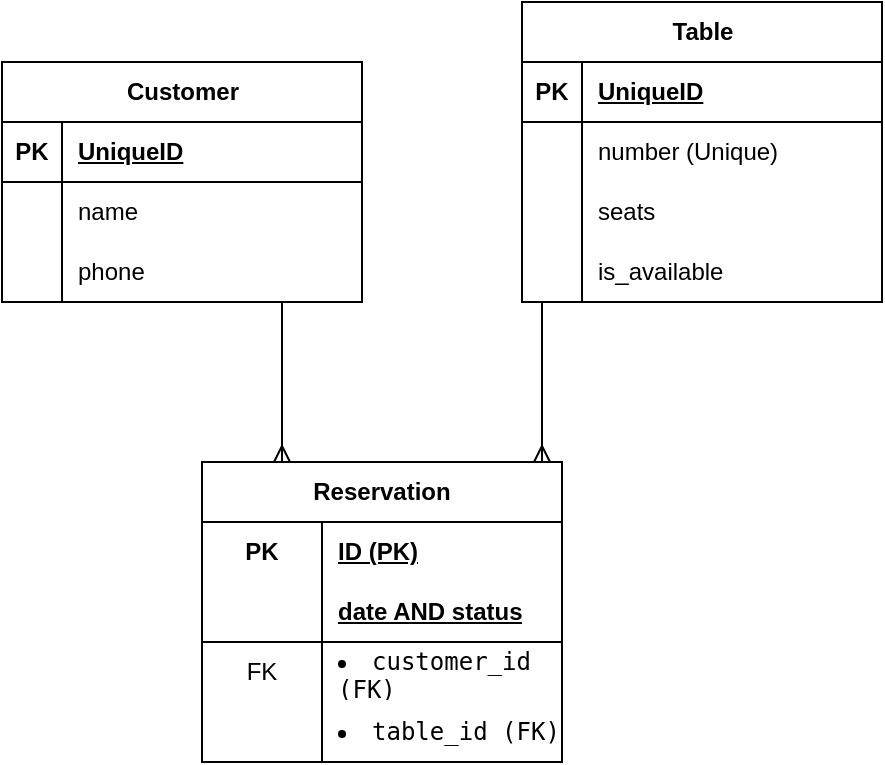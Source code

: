 <mxfile version="26.1.0">
  <diagram name="Страница — 1" id="Jnu1SOh37NFSStD7xtNY">
    <mxGraphModel dx="1050" dy="522" grid="1" gridSize="10" guides="1" tooltips="1" connect="1" arrows="1" fold="1" page="1" pageScale="1" pageWidth="827" pageHeight="1169" math="0" shadow="0">
      <root>
        <mxCell id="0" />
        <mxCell id="1" parent="0" />
        <mxCell id="IAPUvVI5tJ0FGw5HSINB-94" value="Customer" style="shape=table;startSize=30;container=1;collapsible=1;childLayout=tableLayout;fixedRows=1;rowLines=0;fontStyle=1;align=center;resizeLast=1;html=1;" vertex="1" parent="1">
          <mxGeometry x="220" y="60" width="180" height="120" as="geometry" />
        </mxCell>
        <mxCell id="IAPUvVI5tJ0FGw5HSINB-95" value="" style="shape=tableRow;horizontal=0;startSize=0;swimlaneHead=0;swimlaneBody=0;fillColor=none;collapsible=0;dropTarget=0;points=[[0,0.5],[1,0.5]];portConstraint=eastwest;top=0;left=0;right=0;bottom=1;" vertex="1" parent="IAPUvVI5tJ0FGw5HSINB-94">
          <mxGeometry y="30" width="180" height="30" as="geometry" />
        </mxCell>
        <mxCell id="IAPUvVI5tJ0FGw5HSINB-96" value="PK" style="shape=partialRectangle;connectable=0;fillColor=none;top=0;left=0;bottom=0;right=0;fontStyle=1;overflow=hidden;whiteSpace=wrap;html=1;" vertex="1" parent="IAPUvVI5tJ0FGw5HSINB-95">
          <mxGeometry width="30" height="30" as="geometry">
            <mxRectangle width="30" height="30" as="alternateBounds" />
          </mxGeometry>
        </mxCell>
        <mxCell id="IAPUvVI5tJ0FGw5HSINB-97" value="UniqueID" style="shape=partialRectangle;connectable=0;fillColor=none;top=0;left=0;bottom=0;right=0;align=left;spacingLeft=6;fontStyle=5;overflow=hidden;whiteSpace=wrap;html=1;" vertex="1" parent="IAPUvVI5tJ0FGw5HSINB-95">
          <mxGeometry x="30" width="150" height="30" as="geometry">
            <mxRectangle width="150" height="30" as="alternateBounds" />
          </mxGeometry>
        </mxCell>
        <mxCell id="IAPUvVI5tJ0FGw5HSINB-98" value="" style="shape=tableRow;horizontal=0;startSize=0;swimlaneHead=0;swimlaneBody=0;fillColor=none;collapsible=0;dropTarget=0;points=[[0,0.5],[1,0.5]];portConstraint=eastwest;top=0;left=0;right=0;bottom=0;" vertex="1" parent="IAPUvVI5tJ0FGw5HSINB-94">
          <mxGeometry y="60" width="180" height="30" as="geometry" />
        </mxCell>
        <mxCell id="IAPUvVI5tJ0FGw5HSINB-99" value="" style="shape=partialRectangle;connectable=0;fillColor=none;top=0;left=0;bottom=0;right=0;editable=1;overflow=hidden;whiteSpace=wrap;html=1;" vertex="1" parent="IAPUvVI5tJ0FGw5HSINB-98">
          <mxGeometry width="30" height="30" as="geometry">
            <mxRectangle width="30" height="30" as="alternateBounds" />
          </mxGeometry>
        </mxCell>
        <mxCell id="IAPUvVI5tJ0FGw5HSINB-100" value="name" style="shape=partialRectangle;connectable=0;fillColor=none;top=0;left=0;bottom=0;right=0;align=left;spacingLeft=6;overflow=hidden;whiteSpace=wrap;html=1;" vertex="1" parent="IAPUvVI5tJ0FGw5HSINB-98">
          <mxGeometry x="30" width="150" height="30" as="geometry">
            <mxRectangle width="150" height="30" as="alternateBounds" />
          </mxGeometry>
        </mxCell>
        <mxCell id="IAPUvVI5tJ0FGw5HSINB-101" value="" style="shape=tableRow;horizontal=0;startSize=0;swimlaneHead=0;swimlaneBody=0;fillColor=none;collapsible=0;dropTarget=0;points=[[0,0.5],[1,0.5]];portConstraint=eastwest;top=0;left=0;right=0;bottom=0;" vertex="1" parent="IAPUvVI5tJ0FGw5HSINB-94">
          <mxGeometry y="90" width="180" height="30" as="geometry" />
        </mxCell>
        <mxCell id="IAPUvVI5tJ0FGw5HSINB-102" value="" style="shape=partialRectangle;connectable=0;fillColor=none;top=0;left=0;bottom=0;right=0;editable=1;overflow=hidden;whiteSpace=wrap;html=1;" vertex="1" parent="IAPUvVI5tJ0FGw5HSINB-101">
          <mxGeometry width="30" height="30" as="geometry">
            <mxRectangle width="30" height="30" as="alternateBounds" />
          </mxGeometry>
        </mxCell>
        <mxCell id="IAPUvVI5tJ0FGw5HSINB-103" value="phone" style="shape=partialRectangle;connectable=0;fillColor=none;top=0;left=0;bottom=0;right=0;align=left;spacingLeft=6;overflow=hidden;whiteSpace=wrap;html=1;" vertex="1" parent="IAPUvVI5tJ0FGw5HSINB-101">
          <mxGeometry x="30" width="150" height="30" as="geometry">
            <mxRectangle width="150" height="30" as="alternateBounds" />
          </mxGeometry>
        </mxCell>
        <mxCell id="IAPUvVI5tJ0FGw5HSINB-135" style="edgeStyle=elbowEdgeStyle;rounded=0;orthogonalLoop=1;jettySize=auto;html=1;startArrow=baseDash;startFill=0;endArrow=ERmany;endFill=0;" edge="1" parent="1" source="IAPUvVI5tJ0FGw5HSINB-107" target="IAPUvVI5tJ0FGw5HSINB-120">
          <mxGeometry relative="1" as="geometry" />
        </mxCell>
        <mxCell id="IAPUvVI5tJ0FGw5HSINB-107" value="Table" style="shape=table;startSize=30;container=1;collapsible=1;childLayout=tableLayout;fixedRows=1;rowLines=0;fontStyle=1;align=center;resizeLast=1;html=1;" vertex="1" parent="1">
          <mxGeometry x="480" y="30" width="180" height="150" as="geometry" />
        </mxCell>
        <mxCell id="IAPUvVI5tJ0FGw5HSINB-108" value="" style="shape=tableRow;horizontal=0;startSize=0;swimlaneHead=0;swimlaneBody=0;fillColor=none;collapsible=0;dropTarget=0;points=[[0,0.5],[1,0.5]];portConstraint=eastwest;top=0;left=0;right=0;bottom=1;" vertex="1" parent="IAPUvVI5tJ0FGw5HSINB-107">
          <mxGeometry y="30" width="180" height="30" as="geometry" />
        </mxCell>
        <mxCell id="IAPUvVI5tJ0FGw5HSINB-109" value="PK" style="shape=partialRectangle;connectable=0;fillColor=none;top=0;left=0;bottom=0;right=0;fontStyle=1;overflow=hidden;whiteSpace=wrap;html=1;" vertex="1" parent="IAPUvVI5tJ0FGw5HSINB-108">
          <mxGeometry width="30" height="30" as="geometry">
            <mxRectangle width="30" height="30" as="alternateBounds" />
          </mxGeometry>
        </mxCell>
        <mxCell id="IAPUvVI5tJ0FGw5HSINB-110" value="UniqueID" style="shape=partialRectangle;connectable=0;fillColor=none;top=0;left=0;bottom=0;right=0;align=left;spacingLeft=6;fontStyle=5;overflow=hidden;whiteSpace=wrap;html=1;" vertex="1" parent="IAPUvVI5tJ0FGw5HSINB-108">
          <mxGeometry x="30" width="150" height="30" as="geometry">
            <mxRectangle width="150" height="30" as="alternateBounds" />
          </mxGeometry>
        </mxCell>
        <mxCell id="IAPUvVI5tJ0FGw5HSINB-111" value="" style="shape=tableRow;horizontal=0;startSize=0;swimlaneHead=0;swimlaneBody=0;fillColor=none;collapsible=0;dropTarget=0;points=[[0,0.5],[1,0.5]];portConstraint=eastwest;top=0;left=0;right=0;bottom=0;" vertex="1" parent="IAPUvVI5tJ0FGw5HSINB-107">
          <mxGeometry y="60" width="180" height="30" as="geometry" />
        </mxCell>
        <mxCell id="IAPUvVI5tJ0FGw5HSINB-112" value="" style="shape=partialRectangle;connectable=0;fillColor=none;top=0;left=0;bottom=0;right=0;editable=1;overflow=hidden;whiteSpace=wrap;html=1;" vertex="1" parent="IAPUvVI5tJ0FGw5HSINB-111">
          <mxGeometry width="30" height="30" as="geometry">
            <mxRectangle width="30" height="30" as="alternateBounds" />
          </mxGeometry>
        </mxCell>
        <mxCell id="IAPUvVI5tJ0FGw5HSINB-113" value="number (Unique)" style="shape=partialRectangle;connectable=0;fillColor=none;top=0;left=0;bottom=0;right=0;align=left;spacingLeft=6;overflow=hidden;whiteSpace=wrap;html=1;" vertex="1" parent="IAPUvVI5tJ0FGw5HSINB-111">
          <mxGeometry x="30" width="150" height="30" as="geometry">
            <mxRectangle width="150" height="30" as="alternateBounds" />
          </mxGeometry>
        </mxCell>
        <mxCell id="IAPUvVI5tJ0FGw5HSINB-114" value="" style="shape=tableRow;horizontal=0;startSize=0;swimlaneHead=0;swimlaneBody=0;fillColor=none;collapsible=0;dropTarget=0;points=[[0,0.5],[1,0.5]];portConstraint=eastwest;top=0;left=0;right=0;bottom=0;" vertex="1" parent="IAPUvVI5tJ0FGw5HSINB-107">
          <mxGeometry y="90" width="180" height="30" as="geometry" />
        </mxCell>
        <mxCell id="IAPUvVI5tJ0FGw5HSINB-115" value="" style="shape=partialRectangle;connectable=0;fillColor=none;top=0;left=0;bottom=0;right=0;editable=1;overflow=hidden;whiteSpace=wrap;html=1;" vertex="1" parent="IAPUvVI5tJ0FGw5HSINB-114">
          <mxGeometry width="30" height="30" as="geometry">
            <mxRectangle width="30" height="30" as="alternateBounds" />
          </mxGeometry>
        </mxCell>
        <mxCell id="IAPUvVI5tJ0FGw5HSINB-116" value="seats" style="shape=partialRectangle;connectable=0;fillColor=none;top=0;left=0;bottom=0;right=0;align=left;spacingLeft=6;overflow=hidden;whiteSpace=wrap;html=1;" vertex="1" parent="IAPUvVI5tJ0FGw5HSINB-114">
          <mxGeometry x="30" width="150" height="30" as="geometry">
            <mxRectangle width="150" height="30" as="alternateBounds" />
          </mxGeometry>
        </mxCell>
        <mxCell id="IAPUvVI5tJ0FGw5HSINB-117" value="" style="shape=tableRow;horizontal=0;startSize=0;swimlaneHead=0;swimlaneBody=0;fillColor=none;collapsible=0;dropTarget=0;points=[[0,0.5],[1,0.5]];portConstraint=eastwest;top=0;left=0;right=0;bottom=0;" vertex="1" parent="IAPUvVI5tJ0FGw5HSINB-107">
          <mxGeometry y="120" width="180" height="30" as="geometry" />
        </mxCell>
        <mxCell id="IAPUvVI5tJ0FGw5HSINB-118" value="" style="shape=partialRectangle;connectable=0;fillColor=none;top=0;left=0;bottom=0;right=0;editable=1;overflow=hidden;whiteSpace=wrap;html=1;" vertex="1" parent="IAPUvVI5tJ0FGw5HSINB-117">
          <mxGeometry width="30" height="30" as="geometry">
            <mxRectangle width="30" height="30" as="alternateBounds" />
          </mxGeometry>
        </mxCell>
        <mxCell id="IAPUvVI5tJ0FGw5HSINB-119" value="is_available" style="shape=partialRectangle;connectable=0;fillColor=none;top=0;left=0;bottom=0;right=0;align=left;spacingLeft=6;overflow=hidden;whiteSpace=wrap;html=1;" vertex="1" parent="IAPUvVI5tJ0FGw5HSINB-117">
          <mxGeometry x="30" width="150" height="30" as="geometry">
            <mxRectangle width="150" height="30" as="alternateBounds" />
          </mxGeometry>
        </mxCell>
        <mxCell id="IAPUvVI5tJ0FGw5HSINB-134" style="edgeStyle=elbowEdgeStyle;rounded=0;orthogonalLoop=1;jettySize=auto;html=1;endArrow=baseDash;endFill=0;startArrow=ERmany;startFill=0;" edge="1" parent="1" source="IAPUvVI5tJ0FGw5HSINB-120" target="IAPUvVI5tJ0FGw5HSINB-94">
          <mxGeometry relative="1" as="geometry" />
        </mxCell>
        <mxCell id="IAPUvVI5tJ0FGw5HSINB-120" value="Reservation" style="shape=table;startSize=30;container=1;collapsible=1;childLayout=tableLayout;fixedRows=1;rowLines=0;fontStyle=1;align=center;resizeLast=1;html=1;whiteSpace=wrap;" vertex="1" parent="1">
          <mxGeometry x="320" y="260" width="180" height="150" as="geometry" />
        </mxCell>
        <mxCell id="IAPUvVI5tJ0FGw5HSINB-121" value="" style="shape=tableRow;horizontal=0;startSize=0;swimlaneHead=0;swimlaneBody=0;fillColor=none;collapsible=0;dropTarget=0;points=[[0,0.5],[1,0.5]];portConstraint=eastwest;top=0;left=0;right=0;bottom=0;html=1;" vertex="1" parent="IAPUvVI5tJ0FGw5HSINB-120">
          <mxGeometry y="30" width="180" height="30" as="geometry" />
        </mxCell>
        <mxCell id="IAPUvVI5tJ0FGw5HSINB-122" value="PK" style="shape=partialRectangle;connectable=0;fillColor=none;top=0;left=0;bottom=0;right=0;fontStyle=1;overflow=hidden;html=1;whiteSpace=wrap;" vertex="1" parent="IAPUvVI5tJ0FGw5HSINB-121">
          <mxGeometry width="60" height="30" as="geometry">
            <mxRectangle width="60" height="30" as="alternateBounds" />
          </mxGeometry>
        </mxCell>
        <mxCell id="IAPUvVI5tJ0FGw5HSINB-123" value="ID (PK)" style="shape=partialRectangle;connectable=0;fillColor=none;top=0;left=0;bottom=0;right=0;align=left;spacingLeft=6;fontStyle=5;overflow=hidden;html=1;whiteSpace=wrap;" vertex="1" parent="IAPUvVI5tJ0FGw5HSINB-121">
          <mxGeometry x="60" width="120" height="30" as="geometry">
            <mxRectangle width="120" height="30" as="alternateBounds" />
          </mxGeometry>
        </mxCell>
        <mxCell id="IAPUvVI5tJ0FGw5HSINB-124" value="" style="shape=tableRow;horizontal=0;startSize=0;swimlaneHead=0;swimlaneBody=0;fillColor=none;collapsible=0;dropTarget=0;points=[[0,0.5],[1,0.5]];portConstraint=eastwest;top=0;left=0;right=0;bottom=1;html=1;" vertex="1" parent="IAPUvVI5tJ0FGw5HSINB-120">
          <mxGeometry y="60" width="180" height="30" as="geometry" />
        </mxCell>
        <mxCell id="IAPUvVI5tJ0FGw5HSINB-125" value="" style="shape=partialRectangle;connectable=0;fillColor=none;top=0;left=0;bottom=0;right=0;fontStyle=1;overflow=hidden;html=1;whiteSpace=wrap;" vertex="1" parent="IAPUvVI5tJ0FGw5HSINB-124">
          <mxGeometry width="60" height="30" as="geometry">
            <mxRectangle width="60" height="30" as="alternateBounds" />
          </mxGeometry>
        </mxCell>
        <mxCell id="IAPUvVI5tJ0FGw5HSINB-126" value="date AND&amp;nbsp;status" style="shape=partialRectangle;connectable=0;fillColor=none;top=0;left=0;bottom=0;right=0;align=left;spacingLeft=6;fontStyle=5;overflow=hidden;html=1;whiteSpace=wrap;" vertex="1" parent="IAPUvVI5tJ0FGw5HSINB-124">
          <mxGeometry x="60" width="120" height="30" as="geometry">
            <mxRectangle width="120" height="30" as="alternateBounds" />
          </mxGeometry>
        </mxCell>
        <mxCell id="IAPUvVI5tJ0FGw5HSINB-127" value="" style="shape=tableRow;horizontal=0;startSize=0;swimlaneHead=0;swimlaneBody=0;fillColor=none;collapsible=0;dropTarget=0;points=[[0,0.5],[1,0.5]];portConstraint=eastwest;top=0;left=0;right=0;bottom=0;html=1;" vertex="1" parent="IAPUvVI5tJ0FGw5HSINB-120">
          <mxGeometry y="90" width="180" height="30" as="geometry" />
        </mxCell>
        <mxCell id="IAPUvVI5tJ0FGw5HSINB-128" value="FK" style="shape=partialRectangle;connectable=0;fillColor=none;top=0;left=0;bottom=0;right=0;editable=1;overflow=hidden;html=1;whiteSpace=wrap;" vertex="1" parent="IAPUvVI5tJ0FGw5HSINB-127">
          <mxGeometry width="60" height="30" as="geometry">
            <mxRectangle width="60" height="30" as="alternateBounds" />
          </mxGeometry>
        </mxCell>
        <mxCell id="IAPUvVI5tJ0FGw5HSINB-129" value="&lt;li data-end=&quot;821&quot; data-start=&quot;801&quot;&gt;&lt;code data-end=&quot;821&quot; data-start=&quot;803&quot;&gt;customer_id (FK)&lt;/code&gt;&lt;/li&gt;&lt;br/&gt;&lt;li data-end=&quot;844&quot; data-start=&quot;827&quot;&gt;&lt;/li&gt;" style="shape=partialRectangle;connectable=0;fillColor=none;top=0;left=0;bottom=0;right=0;align=left;spacingLeft=6;overflow=hidden;html=1;whiteSpace=wrap;" vertex="1" parent="IAPUvVI5tJ0FGw5HSINB-127">
          <mxGeometry x="60" width="120" height="30" as="geometry">
            <mxRectangle width="120" height="30" as="alternateBounds" />
          </mxGeometry>
        </mxCell>
        <mxCell id="IAPUvVI5tJ0FGw5HSINB-130" value="" style="shape=tableRow;horizontal=0;startSize=0;swimlaneHead=0;swimlaneBody=0;fillColor=none;collapsible=0;dropTarget=0;points=[[0,0.5],[1,0.5]];portConstraint=eastwest;top=0;left=0;right=0;bottom=0;html=1;" vertex="1" parent="IAPUvVI5tJ0FGw5HSINB-120">
          <mxGeometry y="120" width="180" height="30" as="geometry" />
        </mxCell>
        <mxCell id="IAPUvVI5tJ0FGw5HSINB-131" value="" style="shape=partialRectangle;connectable=0;fillColor=none;top=0;left=0;bottom=0;right=0;editable=1;overflow=hidden;html=1;whiteSpace=wrap;" vertex="1" parent="IAPUvVI5tJ0FGw5HSINB-130">
          <mxGeometry width="60" height="30" as="geometry">
            <mxRectangle width="60" height="30" as="alternateBounds" />
          </mxGeometry>
        </mxCell>
        <mxCell id="IAPUvVI5tJ0FGw5HSINB-132" value="&lt;li data-end=&quot;844&quot; data-start=&quot;827&quot;&gt;&lt;code data-end=&quot;844&quot; data-start=&quot;829&quot;&gt;table_id (FK)&lt;/code&gt;&lt;/li&gt;" style="shape=partialRectangle;connectable=0;fillColor=none;top=0;left=0;bottom=0;right=0;align=left;spacingLeft=6;overflow=hidden;html=1;whiteSpace=wrap;" vertex="1" parent="IAPUvVI5tJ0FGw5HSINB-130">
          <mxGeometry x="60" width="120" height="30" as="geometry">
            <mxRectangle width="120" height="30" as="alternateBounds" />
          </mxGeometry>
        </mxCell>
      </root>
    </mxGraphModel>
  </diagram>
</mxfile>
